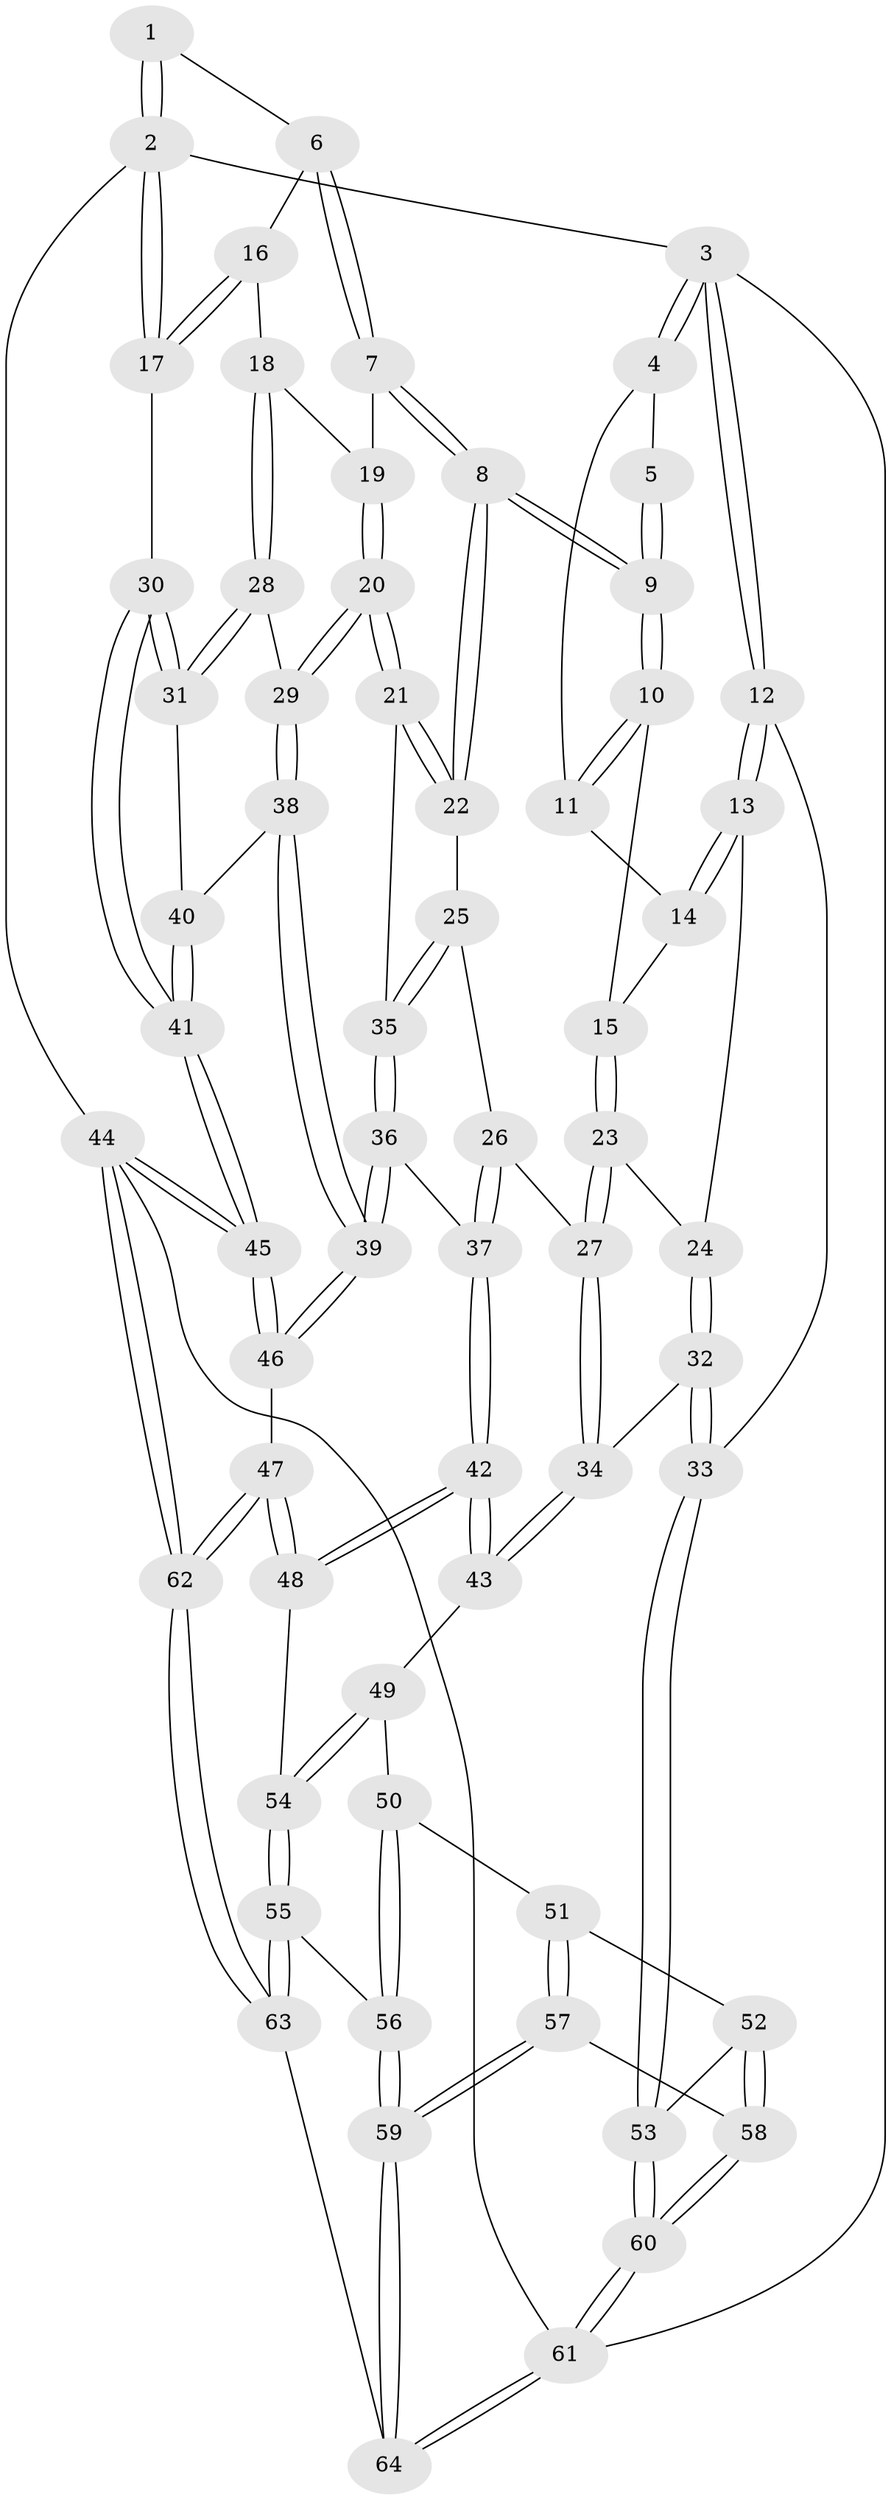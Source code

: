 // Generated by graph-tools (version 1.1) at 2025/27/03/09/25 03:27:15]
// undirected, 64 vertices, 157 edges
graph export_dot {
graph [start="1"]
  node [color=gray90,style=filled];
  1 [pos="+0.7739601628735785+0"];
  2 [pos="+1+0"];
  3 [pos="+0+0"];
  4 [pos="+0.3011055326234575+0"];
  5 [pos="+0.5599487804080405+0"];
  6 [pos="+0.8019863855702979+0.0017302346883109362"];
  7 [pos="+0.7129924655232015+0.15006928597629263"];
  8 [pos="+0.6038323109762495+0.19798402412983054"];
  9 [pos="+0.5525114204146133+0.16220845129068126"];
  10 [pos="+0.5337820060478508+0.1621705439750113"];
  11 [pos="+0.29337880695961+0"];
  12 [pos="+0+0"];
  13 [pos="+0.12753785991334995+0.15740691560536613"];
  14 [pos="+0.2800637760782479+0"];
  15 [pos="+0.3967145772966982+0.18183659287703755"];
  16 [pos="+0.8898111768632284+0.06800560900221098"];
  17 [pos="+1+0.1913766173601544"];
  18 [pos="+0.8649201273522481+0.236371197894975"];
  19 [pos="+0.7826366189887398+0.20296440450885342"];
  20 [pos="+0.7614622935828547+0.40730181041510005"];
  21 [pos="+0.6866728213781791+0.37889134377688777"];
  22 [pos="+0.6078718804491466+0.27422890098551383"];
  23 [pos="+0.31462260839535017+0.26771445759978707"];
  24 [pos="+0.14465176817926736+0.19300816374784266"];
  25 [pos="+0.4768287420440451+0.3914990014314852"];
  26 [pos="+0.4496351429607851+0.40529690628246395"];
  27 [pos="+0.3403341741929485+0.4150364090078052"];
  28 [pos="+0.9048193306134642+0.27260937556388753"];
  29 [pos="+0.7637565718632641+0.40864161278810796"];
  30 [pos="+1+0.2880047534652879"];
  31 [pos="+1+0.29051010750436906"];
  32 [pos="+0.048537172736055956+0.38909817083701437"];
  33 [pos="+0+0.46874102634864073"];
  34 [pos="+0.29015349031722754+0.5039512445167859"];
  35 [pos="+0.6126212179306652+0.466827726588565"];
  36 [pos="+0.5873742266100863+0.5474551192101257"];
  37 [pos="+0.5727650351218506+0.5565063724577552"];
  38 [pos="+0.799891302719894+0.4767767029654206"];
  39 [pos="+0.7895003760999728+0.5831280908222839"];
  40 [pos="+0.8677343260914935+0.4610552096630309"];
  41 [pos="+1+0.6875340452846443"];
  42 [pos="+0.5283992616824188+0.6231231517288481"];
  43 [pos="+0.2908362152186356+0.5288027557767397"];
  44 [pos="+1+1"];
  45 [pos="+1+0.7511256356311037"];
  46 [pos="+0.8265027533062215+0.6853231298112655"];
  47 [pos="+0.6810728928490295+0.8145132474759538"];
  48 [pos="+0.539102899471734+0.6716633777027561"];
  49 [pos="+0.28975672916818074+0.5311149137854068"];
  50 [pos="+0.2873862820005552+0.5352432379481855"];
  51 [pos="+0.2301073398865183+0.5934708952902952"];
  52 [pos="+0.06442419118800756+0.606003603295012"];
  53 [pos="+0+0.5043352315589027"];
  54 [pos="+0.44494107247301007+0.7325699159506968"];
  55 [pos="+0.44191985960912405+0.735842378647813"];
  56 [pos="+0.36915901495110126+0.7676888358540392"];
  57 [pos="+0.18032019883673123+0.826981120719871"];
  58 [pos="+0.0793672202045502+0.8317690377785824"];
  59 [pos="+0.29238740275116915+0.9064322907566511"];
  60 [pos="+0+1"];
  61 [pos="+0+1"];
  62 [pos="+0.6165957702053059+1"];
  63 [pos="+0.590861115089464+1"];
  64 [pos="+0.40556474469664755+1"];
  1 -- 2;
  1 -- 2;
  1 -- 6;
  2 -- 3;
  2 -- 17;
  2 -- 17;
  2 -- 44;
  3 -- 4;
  3 -- 4;
  3 -- 12;
  3 -- 12;
  3 -- 61;
  4 -- 5;
  4 -- 11;
  5 -- 9;
  5 -- 9;
  6 -- 7;
  6 -- 7;
  6 -- 16;
  7 -- 8;
  7 -- 8;
  7 -- 19;
  8 -- 9;
  8 -- 9;
  8 -- 22;
  8 -- 22;
  9 -- 10;
  9 -- 10;
  10 -- 11;
  10 -- 11;
  10 -- 15;
  11 -- 14;
  12 -- 13;
  12 -- 13;
  12 -- 33;
  13 -- 14;
  13 -- 14;
  13 -- 24;
  14 -- 15;
  15 -- 23;
  15 -- 23;
  16 -- 17;
  16 -- 17;
  16 -- 18;
  17 -- 30;
  18 -- 19;
  18 -- 28;
  18 -- 28;
  19 -- 20;
  19 -- 20;
  20 -- 21;
  20 -- 21;
  20 -- 29;
  20 -- 29;
  21 -- 22;
  21 -- 22;
  21 -- 35;
  22 -- 25;
  23 -- 24;
  23 -- 27;
  23 -- 27;
  24 -- 32;
  24 -- 32;
  25 -- 26;
  25 -- 35;
  25 -- 35;
  26 -- 27;
  26 -- 37;
  26 -- 37;
  27 -- 34;
  27 -- 34;
  28 -- 29;
  28 -- 31;
  28 -- 31;
  29 -- 38;
  29 -- 38;
  30 -- 31;
  30 -- 31;
  30 -- 41;
  30 -- 41;
  31 -- 40;
  32 -- 33;
  32 -- 33;
  32 -- 34;
  33 -- 53;
  33 -- 53;
  34 -- 43;
  34 -- 43;
  35 -- 36;
  35 -- 36;
  36 -- 37;
  36 -- 39;
  36 -- 39;
  37 -- 42;
  37 -- 42;
  38 -- 39;
  38 -- 39;
  38 -- 40;
  39 -- 46;
  39 -- 46;
  40 -- 41;
  40 -- 41;
  41 -- 45;
  41 -- 45;
  42 -- 43;
  42 -- 43;
  42 -- 48;
  42 -- 48;
  43 -- 49;
  44 -- 45;
  44 -- 45;
  44 -- 62;
  44 -- 62;
  44 -- 61;
  45 -- 46;
  45 -- 46;
  46 -- 47;
  47 -- 48;
  47 -- 48;
  47 -- 62;
  47 -- 62;
  48 -- 54;
  49 -- 50;
  49 -- 54;
  49 -- 54;
  50 -- 51;
  50 -- 56;
  50 -- 56;
  51 -- 52;
  51 -- 57;
  51 -- 57;
  52 -- 53;
  52 -- 58;
  52 -- 58;
  53 -- 60;
  53 -- 60;
  54 -- 55;
  54 -- 55;
  55 -- 56;
  55 -- 63;
  55 -- 63;
  56 -- 59;
  56 -- 59;
  57 -- 58;
  57 -- 59;
  57 -- 59;
  58 -- 60;
  58 -- 60;
  59 -- 64;
  59 -- 64;
  60 -- 61;
  60 -- 61;
  61 -- 64;
  61 -- 64;
  62 -- 63;
  62 -- 63;
  63 -- 64;
}
